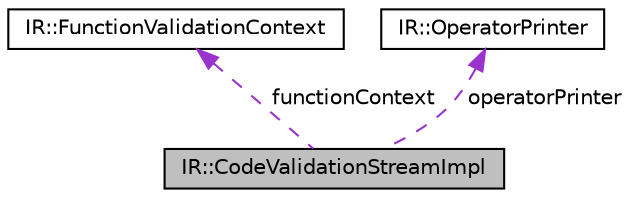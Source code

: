 digraph "IR::CodeValidationStreamImpl"
{
  edge [fontname="Helvetica",fontsize="10",labelfontname="Helvetica",labelfontsize="10"];
  node [fontname="Helvetica",fontsize="10",shape=record];
  Node1 [label="IR::CodeValidationStreamImpl",height=0.2,width=0.4,color="black", fillcolor="grey75", style="filled", fontcolor="black"];
  Node2 -> Node1 [dir="back",color="darkorchid3",fontsize="10",style="dashed",label=" functionContext" ,fontname="Helvetica"];
  Node2 [label="IR::FunctionValidationContext",height=0.2,width=0.4,color="black", fillcolor="white", style="filled",URL="$struct_i_r_1_1_function_validation_context.html"];
  Node3 -> Node1 [dir="back",color="darkorchid3",fontsize="10",style="dashed",label=" operatorPrinter" ,fontname="Helvetica"];
  Node3 [label="IR::OperatorPrinter",height=0.2,width=0.4,color="black", fillcolor="white", style="filled",URL="$struct_i_r_1_1_operator_printer.html"];
}
